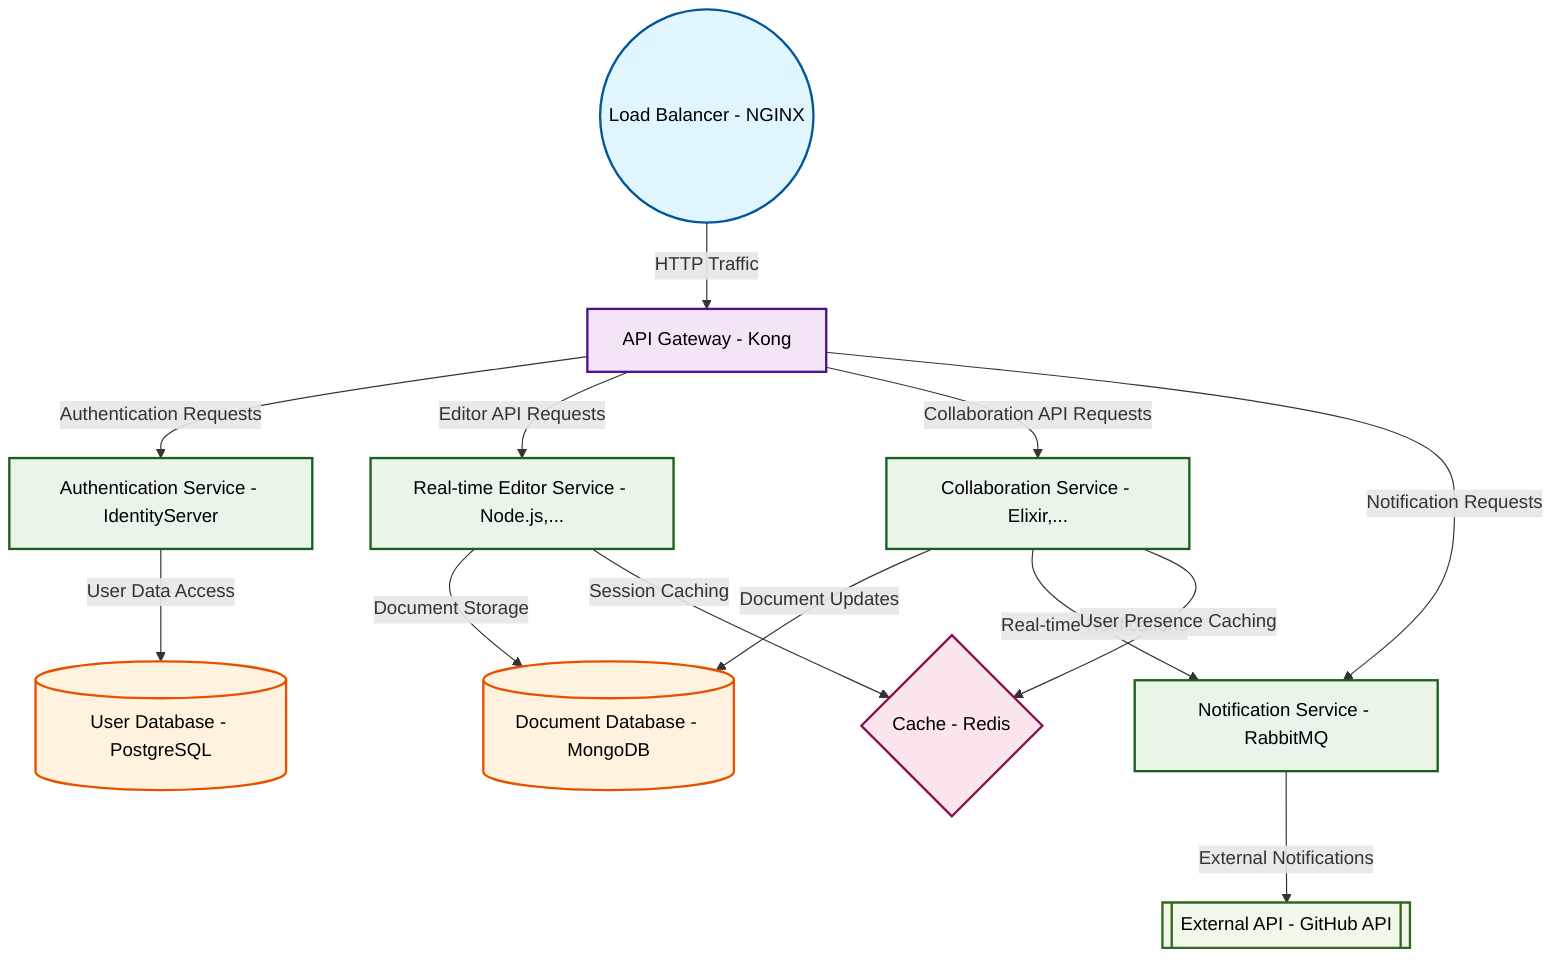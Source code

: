 graph TB

    %% Professional Software Architecture Styling
    classDef userInterface fill:#e1f5fe,stroke:#01579b,stroke-width:2px,color:#000
    classDef apiLayer fill:#f3e5f5,stroke:#4a148c,stroke-width:2px,color:#000
    classDef service fill:#e8f5e8,stroke:#1b5e20,stroke-width:2px,color:#000
    classDef database fill:#fff3e0,stroke:#e65100,stroke-width:2px,color:#000
    classDef cache fill:#fce4ec,stroke:#880e4f,stroke-width:2px,color:#000
    classDef external fill:#f1f8e9,stroke:#33691e,stroke-width:2px,color:#000

    lb1((Load Balancer - NGINX))
    api_gateway[API Gateway - Kong]
    auth_service[Authentication Service - IdentityServer]
    editor_service[Real-time Editor Service - Node.js,...]
    collaboration_service[Collaboration Service - Elixir,...]
    notification_service[Notification Service - RabbitMQ]
    document_db[(Document Database - MongoDB)]
    user_db[(User Database - PostgreSQL)]
    cache{Cache - Redis}
    external_api[[External API - GitHub API]]

    lb1 -->|HTTP Traffic| api_gateway
    api_gateway -->|Authentication Requests| auth_service
    api_gateway -->|Editor API Requests| editor_service
    api_gateway -->|Collaboration API Requests| collaboration_service
    api_gateway -->|Notification Requests| notification_service
    editor_service -->|Document Storage| document_db
    editor_service -->|Session Caching| cache
    collaboration_service -->|Document Updates| document_db
    collaboration_service -->|Real-time Notifications| notification_service
    auth_service -->|User Data Access| user_db
    notification_service -->|External Notifications| external_api
    collaboration_service -->|User Presence Caching| cache

    class lb1 userInterface
    class api_gateway apiLayer
    class auth_service service
    class editor_service service
    class collaboration_service service
    class notification_service service
    class document_db database
    class user_db database
    class cache cache
    class external_api external